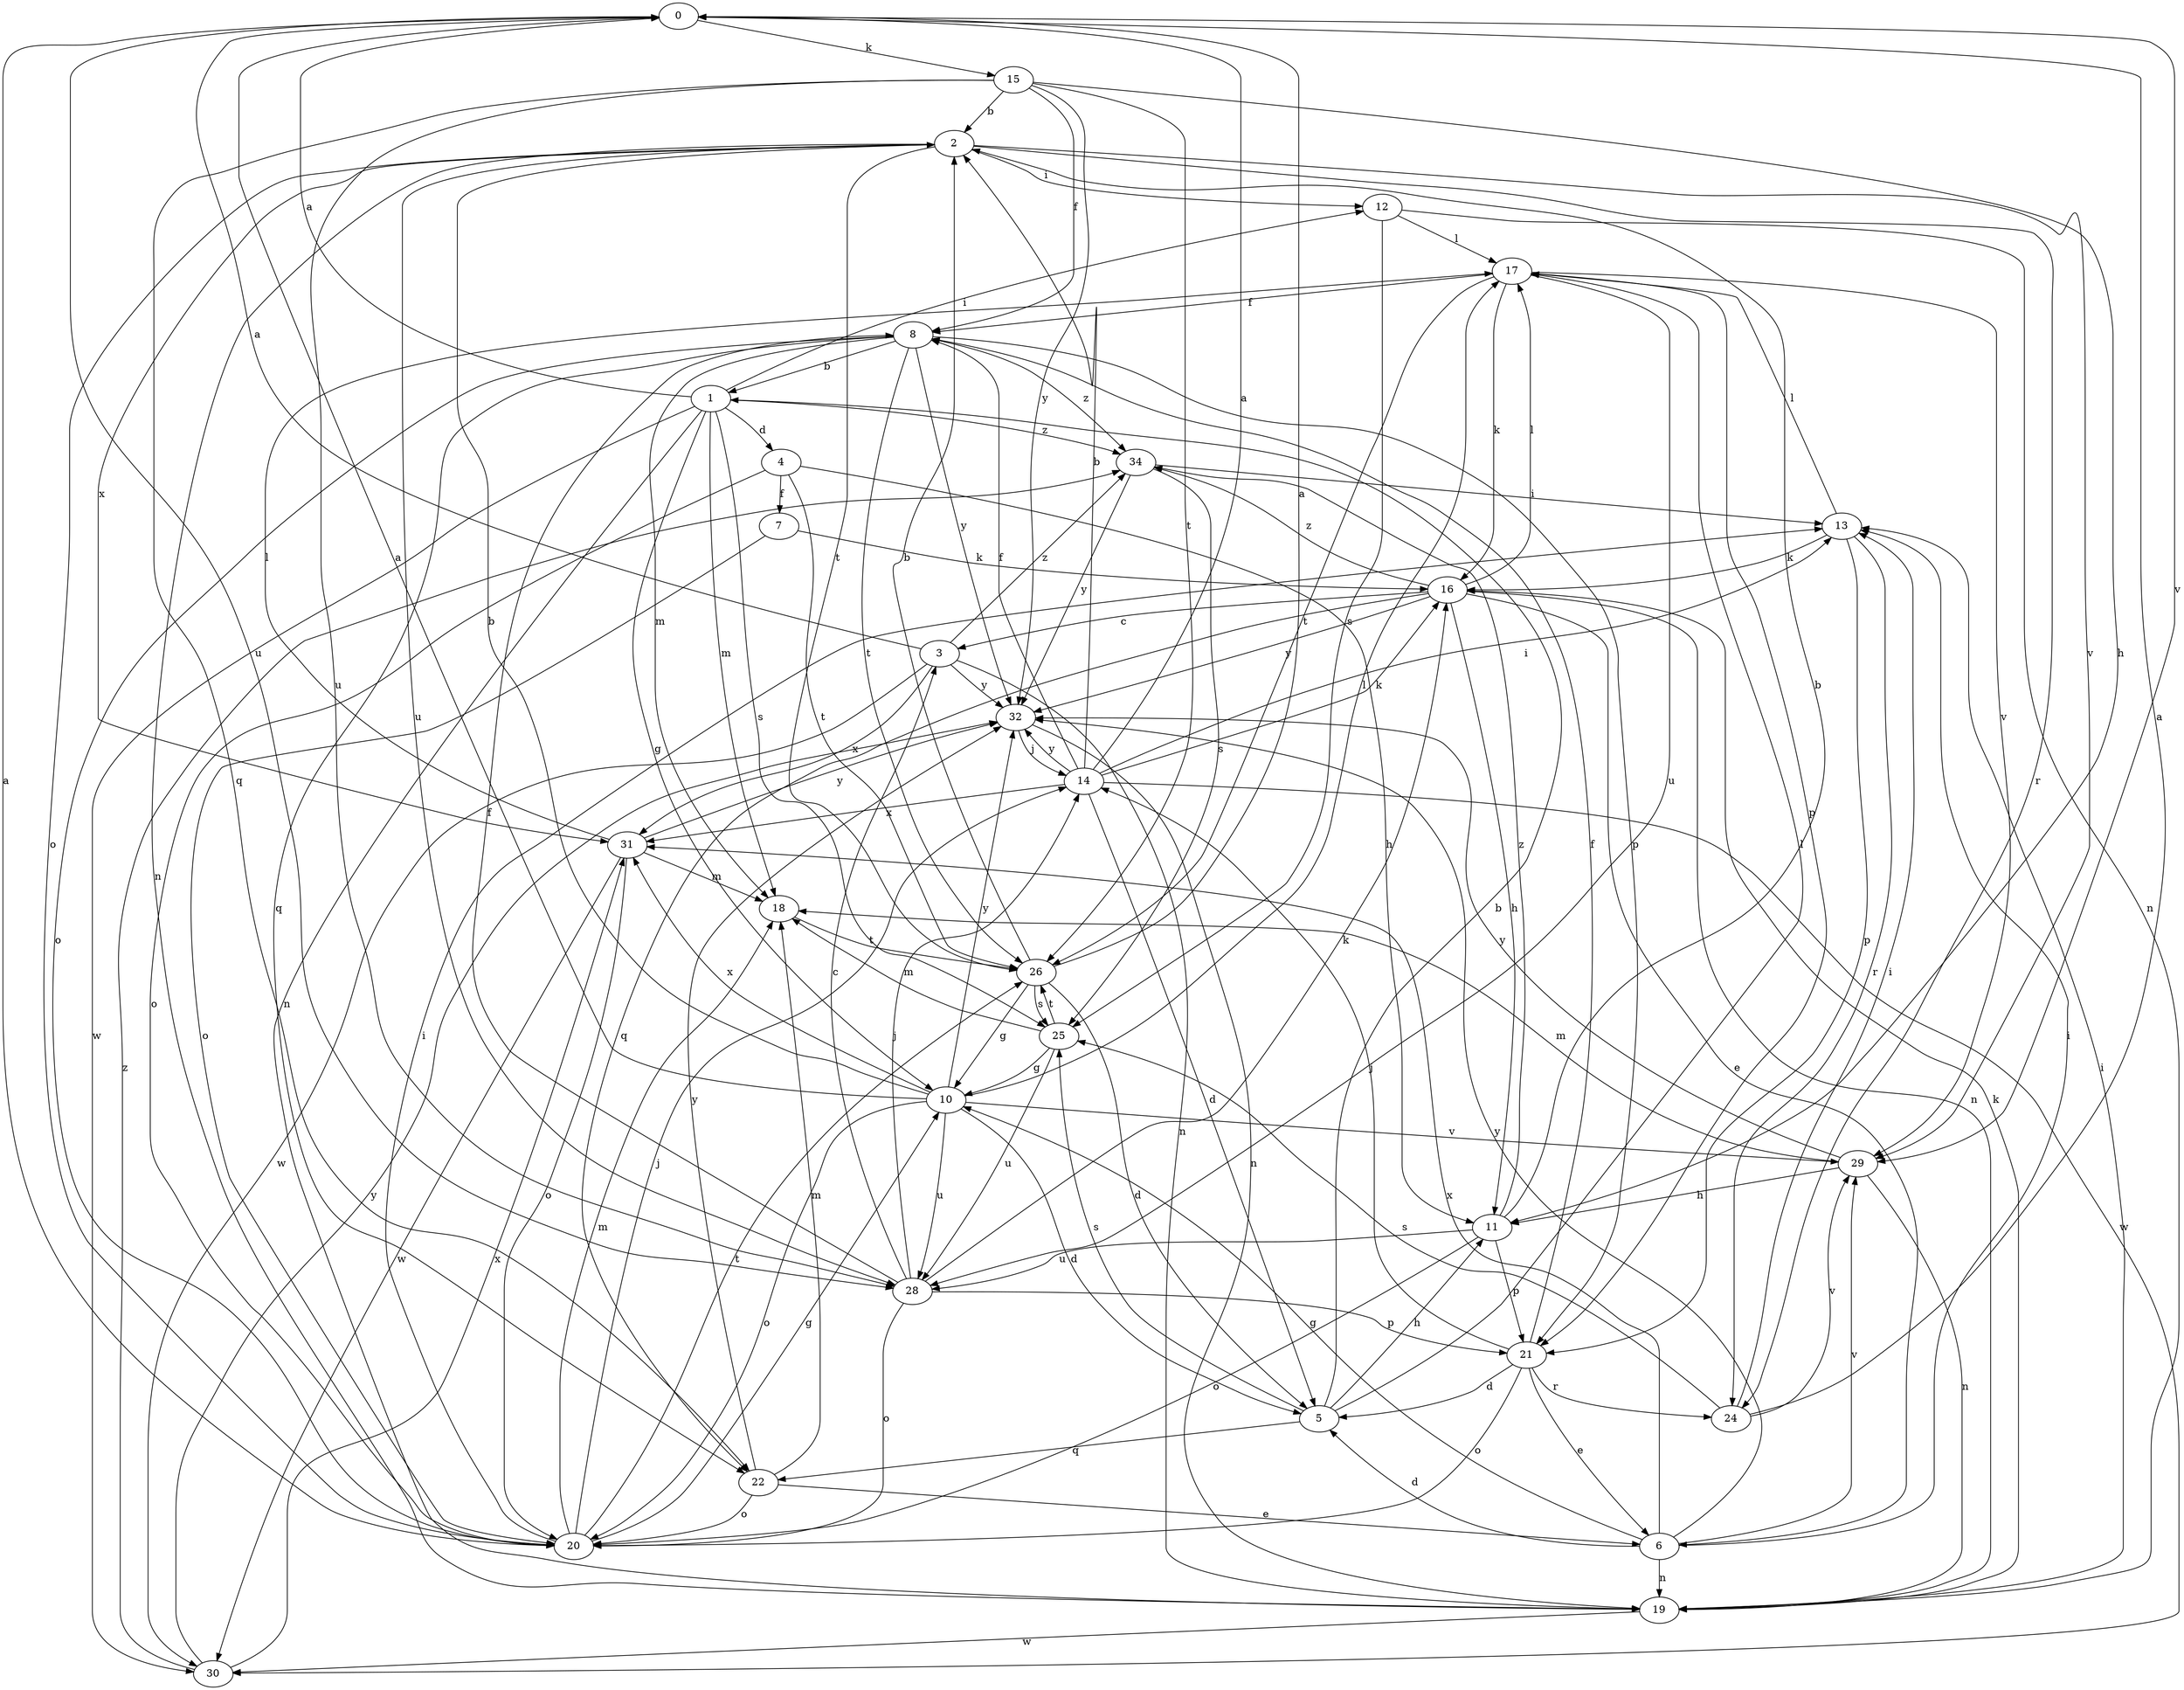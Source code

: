 strict digraph  {
0;
1;
2;
3;
4;
5;
6;
7;
8;
10;
11;
12;
13;
14;
15;
16;
17;
18;
19;
20;
21;
22;
24;
25;
26;
28;
29;
30;
31;
32;
34;
0 -> 15  [label=k];
0 -> 28  [label=u];
0 -> 29  [label=v];
1 -> 0  [label=a];
1 -> 4  [label=d];
1 -> 10  [label=g];
1 -> 12  [label=i];
1 -> 18  [label=m];
1 -> 19  [label=n];
1 -> 25  [label=s];
1 -> 30  [label=w];
1 -> 34  [label=z];
2 -> 12  [label=i];
2 -> 19  [label=n];
2 -> 20  [label=o];
2 -> 24  [label=r];
2 -> 26  [label=t];
2 -> 28  [label=u];
2 -> 29  [label=v];
2 -> 31  [label=x];
3 -> 0  [label=a];
3 -> 19  [label=n];
3 -> 30  [label=w];
3 -> 31  [label=x];
3 -> 32  [label=y];
3 -> 34  [label=z];
4 -> 7  [label=f];
4 -> 11  [label=h];
4 -> 20  [label=o];
4 -> 26  [label=t];
5 -> 1  [label=b];
5 -> 11  [label=h];
5 -> 17  [label=l];
5 -> 22  [label=q];
5 -> 25  [label=s];
6 -> 5  [label=d];
6 -> 10  [label=g];
6 -> 13  [label=i];
6 -> 19  [label=n];
6 -> 29  [label=v];
6 -> 31  [label=x];
6 -> 32  [label=y];
7 -> 16  [label=k];
7 -> 20  [label=o];
8 -> 1  [label=b];
8 -> 18  [label=m];
8 -> 20  [label=o];
8 -> 21  [label=p];
8 -> 22  [label=q];
8 -> 26  [label=t];
8 -> 32  [label=y];
8 -> 34  [label=z];
10 -> 0  [label=a];
10 -> 2  [label=b];
10 -> 5  [label=d];
10 -> 17  [label=l];
10 -> 20  [label=o];
10 -> 28  [label=u];
10 -> 29  [label=v];
10 -> 31  [label=x];
10 -> 32  [label=y];
11 -> 2  [label=b];
11 -> 20  [label=o];
11 -> 21  [label=p];
11 -> 28  [label=u];
11 -> 34  [label=z];
12 -> 17  [label=l];
12 -> 19  [label=n];
12 -> 25  [label=s];
13 -> 16  [label=k];
13 -> 17  [label=l];
13 -> 21  [label=p];
13 -> 24  [label=r];
14 -> 0  [label=a];
14 -> 2  [label=b];
14 -> 5  [label=d];
14 -> 8  [label=f];
14 -> 13  [label=i];
14 -> 16  [label=k];
14 -> 30  [label=w];
14 -> 31  [label=x];
14 -> 32  [label=y];
15 -> 2  [label=b];
15 -> 8  [label=f];
15 -> 11  [label=h];
15 -> 22  [label=q];
15 -> 26  [label=t];
15 -> 28  [label=u];
15 -> 32  [label=y];
16 -> 3  [label=c];
16 -> 6  [label=e];
16 -> 11  [label=h];
16 -> 17  [label=l];
16 -> 19  [label=n];
16 -> 22  [label=q];
16 -> 32  [label=y];
16 -> 34  [label=z];
17 -> 8  [label=f];
17 -> 16  [label=k];
17 -> 21  [label=p];
17 -> 26  [label=t];
17 -> 28  [label=u];
17 -> 29  [label=v];
18 -> 26  [label=t];
19 -> 13  [label=i];
19 -> 16  [label=k];
19 -> 30  [label=w];
20 -> 0  [label=a];
20 -> 10  [label=g];
20 -> 13  [label=i];
20 -> 14  [label=j];
20 -> 18  [label=m];
20 -> 26  [label=t];
21 -> 5  [label=d];
21 -> 6  [label=e];
21 -> 8  [label=f];
21 -> 14  [label=j];
21 -> 20  [label=o];
21 -> 24  [label=r];
22 -> 6  [label=e];
22 -> 18  [label=m];
22 -> 20  [label=o];
22 -> 32  [label=y];
24 -> 0  [label=a];
24 -> 13  [label=i];
24 -> 25  [label=s];
24 -> 29  [label=v];
25 -> 10  [label=g];
25 -> 18  [label=m];
25 -> 26  [label=t];
25 -> 28  [label=u];
26 -> 0  [label=a];
26 -> 2  [label=b];
26 -> 5  [label=d];
26 -> 10  [label=g];
26 -> 25  [label=s];
28 -> 3  [label=c];
28 -> 8  [label=f];
28 -> 14  [label=j];
28 -> 16  [label=k];
28 -> 20  [label=o];
28 -> 21  [label=p];
29 -> 11  [label=h];
29 -> 18  [label=m];
29 -> 19  [label=n];
29 -> 32  [label=y];
30 -> 31  [label=x];
30 -> 32  [label=y];
30 -> 34  [label=z];
31 -> 17  [label=l];
31 -> 18  [label=m];
31 -> 20  [label=o];
31 -> 30  [label=w];
31 -> 32  [label=y];
32 -> 14  [label=j];
32 -> 19  [label=n];
34 -> 13  [label=i];
34 -> 25  [label=s];
34 -> 32  [label=y];
}
